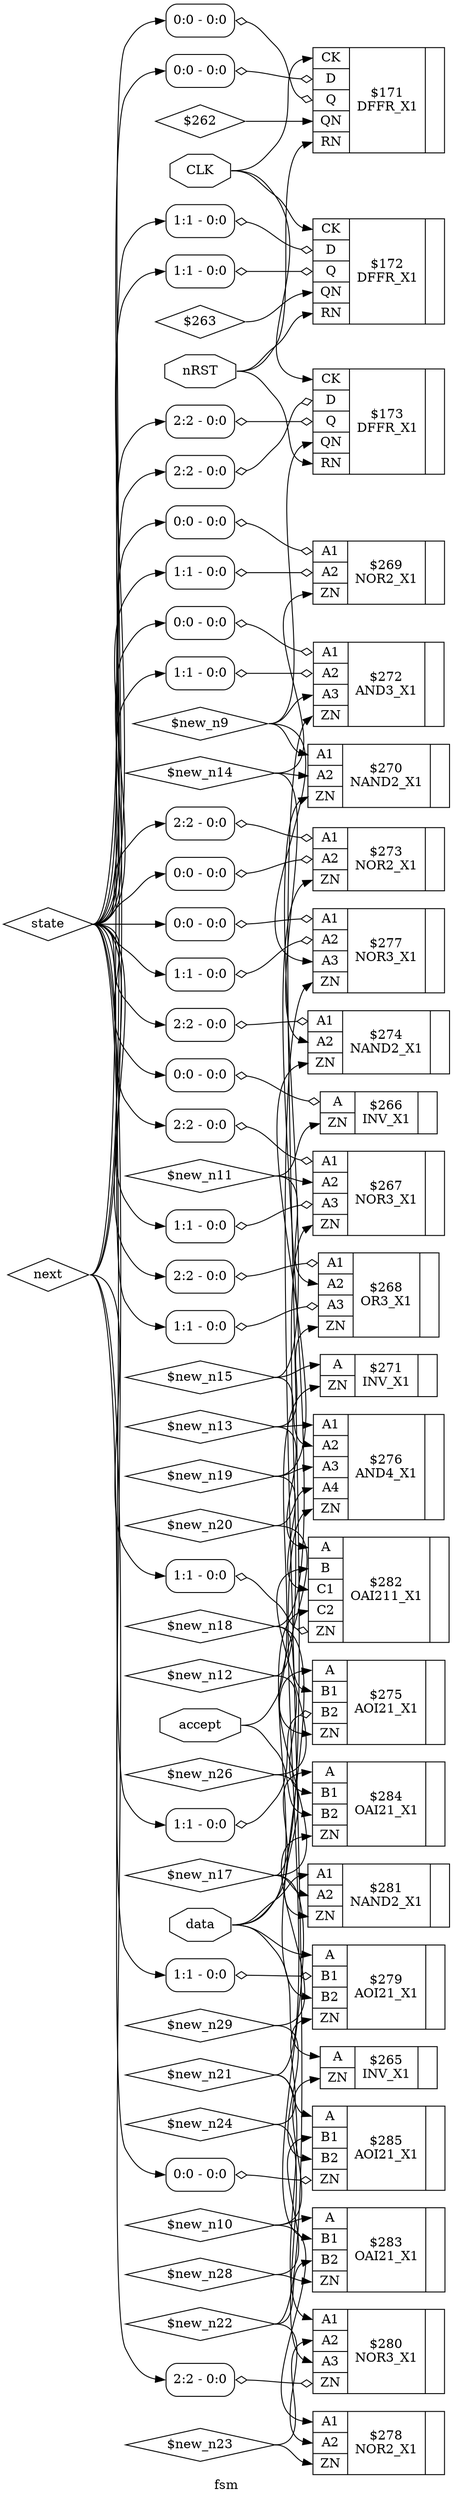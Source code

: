 digraph "fsm" {
label="fsm";
rankdir="LR";
remincross=true;
n21 [ shape=octagon, label="CLK", color="black", fontcolor="black"];
n22 [ shape=octagon, label="accept", color="black", fontcolor="black"];
n23 [ shape=octagon, label="data", color="black", fontcolor="black"];
n24 [ shape=octagon, label="nRST", color="black", fontcolor="black"];
n25 [ shape=diamond, label="next", color="black", fontcolor="black"];
n26 [ shape=diamond, label="state", color="black", fontcolor="black"];
c29 [ shape=record, label="{{<p27> A|<p28> ZN}|$265\nINV_X1|{}}",  ];
c30 [ shape=record, label="{{<p27> A|<p28> ZN}|$266\nINV_X1|{}}",  ];
x0 [ shape=record, style=rounded, label="<s0> 0:0 - 0:0 ", color="black", fontcolor="black" ];
x0:e -> c30:p27:w [arrowhead=odiamond, arrowtail=odiamond, dir=both, color="black", fontcolor="black", label=""];
c34 [ shape=record, label="{{<p31> A1|<p32> A2|<p33> A3|<p28> ZN}|$267\nNOR3_X1|{}}",  ];
x1 [ shape=record, style=rounded, label="<s0> 2:2 - 0:0 ", color="black", fontcolor="black" ];
x1:e -> c34:p31:w [arrowhead=odiamond, arrowtail=odiamond, dir=both, color="black", fontcolor="black", label=""];
x2 [ shape=record, style=rounded, label="<s0> 1:1 - 0:0 ", color="black", fontcolor="black" ];
x2:e -> c34:p33:w [arrowhead=odiamond, arrowtail=odiamond, dir=both, color="black", fontcolor="black", label=""];
c35 [ shape=record, label="{{<p31> A1|<p32> A2|<p33> A3|<p28> ZN}|$268\nOR3_X1|{}}",  ];
x3 [ shape=record, style=rounded, label="<s0> 2:2 - 0:0 ", color="black", fontcolor="black" ];
x3:e -> c35:p31:w [arrowhead=odiamond, arrowtail=odiamond, dir=both, color="black", fontcolor="black", label=""];
x4 [ shape=record, style=rounded, label="<s0> 1:1 - 0:0 ", color="black", fontcolor="black" ];
x4:e -> c35:p33:w [arrowhead=odiamond, arrowtail=odiamond, dir=both, color="black", fontcolor="black", label=""];
c36 [ shape=record, label="{{<p31> A1|<p32> A2|<p28> ZN}|$269\nNOR2_X1|{}}",  ];
x5 [ shape=record, style=rounded, label="<s0> 0:0 - 0:0 ", color="black", fontcolor="black" ];
x5:e -> c36:p31:w [arrowhead=odiamond, arrowtail=odiamond, dir=both, color="black", fontcolor="black", label=""];
x6 [ shape=record, style=rounded, label="<s0> 1:1 - 0:0 ", color="black", fontcolor="black" ];
x6:e -> c36:p32:w [arrowhead=odiamond, arrowtail=odiamond, dir=both, color="black", fontcolor="black", label=""];
c37 [ shape=record, label="{{<p31> A1|<p32> A2|<p28> ZN}|$270\nNAND2_X1|{}}",  ];
c38 [ shape=record, label="{{<p27> A|<p28> ZN}|$271\nINV_X1|{}}",  ];
c39 [ shape=record, label="{{<p31> A1|<p32> A2|<p33> A3|<p28> ZN}|$272\nAND3_X1|{}}",  ];
x7 [ shape=record, style=rounded, label="<s0> 0:0 - 0:0 ", color="black", fontcolor="black" ];
x7:e -> c39:p31:w [arrowhead=odiamond, arrowtail=odiamond, dir=both, color="black", fontcolor="black", label=""];
x8 [ shape=record, style=rounded, label="<s0> 1:1 - 0:0 ", color="black", fontcolor="black" ];
x8:e -> c39:p32:w [arrowhead=odiamond, arrowtail=odiamond, dir=both, color="black", fontcolor="black", label=""];
c40 [ shape=record, label="{{<p31> A1|<p32> A2|<p28> ZN}|$273\nNOR2_X1|{}}",  ];
x9 [ shape=record, style=rounded, label="<s0> 2:2 - 0:0 ", color="black", fontcolor="black" ];
x9:e -> c40:p31:w [arrowhead=odiamond, arrowtail=odiamond, dir=both, color="black", fontcolor="black", label=""];
x10 [ shape=record, style=rounded, label="<s0> 0:0 - 0:0 ", color="black", fontcolor="black" ];
x10:e -> c40:p32:w [arrowhead=odiamond, arrowtail=odiamond, dir=both, color="black", fontcolor="black", label=""];
c41 [ shape=record, label="{{<p31> A1|<p32> A2|<p28> ZN}|$274\nNAND2_X1|{}}",  ];
x11 [ shape=record, style=rounded, label="<s0> 2:2 - 0:0 ", color="black", fontcolor="black" ];
x11:e -> c41:p31:w [arrowhead=odiamond, arrowtail=odiamond, dir=both, color="black", fontcolor="black", label=""];
c44 [ shape=record, label="{{<p27> A|<p42> B1|<p43> B2|<p28> ZN}|$275\nAOI21_X1|{}}",  ];
x12 [ shape=record, style=rounded, label="<s0> 1:1 - 0:0 ", color="black", fontcolor="black" ];
x12:e -> c44:p43:w [arrowhead=odiamond, arrowtail=odiamond, dir=both, color="black", fontcolor="black", label=""];
c46 [ shape=record, label="{{<p31> A1|<p32> A2|<p33> A3|<p45> A4|<p28> ZN}|$276\nAND4_X1|{}}",  ];
c47 [ shape=record, label="{{<p31> A1|<p32> A2|<p33> A3|<p28> ZN}|$277\nNOR3_X1|{}}",  ];
x13 [ shape=record, style=rounded, label="<s0> 0:0 - 0:0 ", color="black", fontcolor="black" ];
x13:e -> c47:p31:w [arrowhead=odiamond, arrowtail=odiamond, dir=both, color="black", fontcolor="black", label=""];
x14 [ shape=record, style=rounded, label="<s0> 1:1 - 0:0 ", color="black", fontcolor="black" ];
x14:e -> c47:p32:w [arrowhead=odiamond, arrowtail=odiamond, dir=both, color="black", fontcolor="black", label=""];
c48 [ shape=record, label="{{<p31> A1|<p32> A2|<p28> ZN}|$278\nNOR2_X1|{}}",  ];
c49 [ shape=record, label="{{<p27> A|<p42> B1|<p43> B2|<p28> ZN}|$279\nAOI21_X1|{}}",  ];
x15 [ shape=record, style=rounded, label="<s0> 1:1 - 0:0 ", color="black", fontcolor="black" ];
x15:e -> c49:p42:w [arrowhead=odiamond, arrowtail=odiamond, dir=both, color="black", fontcolor="black", label=""];
c50 [ shape=record, label="{{<p31> A1|<p32> A2|<p33> A3|<p28> ZN}|$280\nNOR3_X1|{}}",  ];
x16 [ shape=record, style=rounded, label="<s0> 2:2 - 0:0 ", color="black", fontcolor="black" ];
x16:e -> c50:p28:w [arrowhead=odiamond, arrowtail=odiamond, dir=both, color="black", fontcolor="black", label=""];
c51 [ shape=record, label="{{<p31> A1|<p32> A2|<p28> ZN}|$281\nNAND2_X1|{}}",  ];
c55 [ shape=record, label="{{<p27> A|<p52> B|<p53> C1|<p54> C2|<p28> ZN}|$282\nOAI211_X1|{}}",  ];
x17 [ shape=record, style=rounded, label="<s0> 1:1 - 0:0 ", color="black", fontcolor="black" ];
x17:e -> c55:p28:w [arrowhead=odiamond, arrowtail=odiamond, dir=both, color="black", fontcolor="black", label=""];
c56 [ shape=record, label="{{<p27> A|<p42> B1|<p43> B2|<p28> ZN}|$283\nOAI21_X1|{}}",  ];
c57 [ shape=record, label="{{<p27> A|<p42> B1|<p43> B2|<p28> ZN}|$284\nOAI21_X1|{}}",  ];
c58 [ shape=record, label="{{<p27> A|<p42> B1|<p43> B2|<p28> ZN}|$285\nAOI21_X1|{}}",  ];
x18 [ shape=record, style=rounded, label="<s0> 0:0 - 0:0 ", color="black", fontcolor="black" ];
x18:e -> c58:p28:w [arrowhead=odiamond, arrowtail=odiamond, dir=both, color="black", fontcolor="black", label=""];
c64 [ shape=record, label="{{<p59> CK|<p60> D|<p61> Q|<p62> QN|<p63> RN}|$171\nDFFR_X1|{}}",  ];
x19 [ shape=record, style=rounded, label="<s0> 0:0 - 0:0 ", color="black", fontcolor="black" ];
x19:e -> c64:p60:w [arrowhead=odiamond, arrowtail=odiamond, dir=both, color="black", fontcolor="black", label=""];
x20 [ shape=record, style=rounded, label="<s0> 0:0 - 0:0 ", color="black", fontcolor="black" ];
x20:e -> c64:p61:w [arrowhead=odiamond, arrowtail=odiamond, dir=both, color="black", fontcolor="black", label=""];
c65 [ shape=record, label="{{<p59> CK|<p60> D|<p61> Q|<p62> QN|<p63> RN}|$172\nDFFR_X1|{}}",  ];
x21 [ shape=record, style=rounded, label="<s0> 1:1 - 0:0 ", color="black", fontcolor="black" ];
x21:e -> c65:p60:w [arrowhead=odiamond, arrowtail=odiamond, dir=both, color="black", fontcolor="black", label=""];
x22 [ shape=record, style=rounded, label="<s0> 1:1 - 0:0 ", color="black", fontcolor="black" ];
x22:e -> c65:p61:w [arrowhead=odiamond, arrowtail=odiamond, dir=both, color="black", fontcolor="black", label=""];
c66 [ shape=record, label="{{<p59> CK|<p60> D|<p61> Q|<p62> QN|<p63> RN}|$173\nDFFR_X1|{}}",  ];
x23 [ shape=record, style=rounded, label="<s0> 2:2 - 0:0 ", color="black", fontcolor="black" ];
x23:e -> c66:p60:w [arrowhead=odiamond, arrowtail=odiamond, dir=both, color="black", fontcolor="black", label=""];
x24 [ shape=record, style=rounded, label="<s0> 2:2 - 0:0 ", color="black", fontcolor="black" ];
x24:e -> c66:p61:w [arrowhead=odiamond, arrowtail=odiamond, dir=both, color="black", fontcolor="black", label=""];
n1 [ shape=diamond, label="$new_n9" ];
n1:e -> c37:p31:w [color="black", fontcolor="black", label=""];
n1:e -> c39:p33:w [color="black", fontcolor="black", label=""];
n1:e -> c47:p33:w [color="black", fontcolor="black", label=""];
n1:e -> c66:p62:w [color="black", fontcolor="black", label=""];
n10 [ shape=diamond, label="$new_n19" ];
n10:e -> c41:p28:w [color="black", fontcolor="black", label=""];
n10:e -> c46:p33:w [color="black", fontcolor="black", label=""];
n10:e -> c55:p53:w [color="black", fontcolor="black", label=""];
n11 [ shape=diamond, label="$new_n20" ];
n11:e -> c44:p28:w [color="black", fontcolor="black", label=""];
n11:e -> c46:p45:w [color="black", fontcolor="black", label=""];
n12 [ shape=diamond, label="$new_n21" ];
n12:e -> c46:p28:w [color="black", fontcolor="black", label=""];
n12:e -> c50:p31:w [color="black", fontcolor="black", label=""];
n12:e -> c58:p27:w [color="black", fontcolor="black", label=""];
n13 [ shape=diamond, label="$new_n22" ];
n13:e -> c47:p28:w [color="black", fontcolor="black", label=""];
n13:e -> c48:p32:w [color="black", fontcolor="black", label=""];
n13:e -> c56:p43:w [color="black", fontcolor="black", label=""];
n14 [ shape=diamond, label="$new_n23" ];
n14:e -> c48:p28:w [color="black", fontcolor="black", label=""];
n14:e -> c50:p32:w [color="black", fontcolor="black", label=""];
n15 [ shape=diamond, label="$new_n24" ];
n15:e -> c49:p28:w [color="black", fontcolor="black", label=""];
n15:e -> c50:p33:w [color="black", fontcolor="black", label=""];
n16 [ shape=diamond, label="$new_n26" ];
n16:e -> c51:p28:w [color="black", fontcolor="black", label=""];
n16:e -> c55:p52:w [color="black", fontcolor="black", label=""];
n17 [ shape=diamond, label="$new_n28" ];
n17:e -> c56:p28:w [color="black", fontcolor="black", label=""];
n17:e -> c58:p42:w [color="black", fontcolor="black", label=""];
n18 [ shape=diamond, label="$new_n29" ];
n18:e -> c57:p28:w [color="black", fontcolor="black", label=""];
n18:e -> c58:p43:w [color="black", fontcolor="black", label=""];
n19 [ shape=diamond, label="$262" ];
n19:e -> c64:p62:w [color="black", fontcolor="black", label=""];
n2 [ shape=diamond, label="$new_n10" ];
n2:e -> c29:p28:w [color="black", fontcolor="black", label=""];
n2:e -> c48:p31:w [color="black", fontcolor="black", label=""];
n2:e -> c56:p27:w [color="black", fontcolor="black", label=""];
n20 [ shape=diamond, label="$263" ];
n20:e -> c65:p62:w [color="black", fontcolor="black", label=""];
n21:e -> c64:p59:w [color="black", fontcolor="black", label=""];
n21:e -> c65:p59:w [color="black", fontcolor="black", label=""];
n21:e -> c66:p59:w [color="black", fontcolor="black", label=""];
n22:e -> c38:p28:w [color="black", fontcolor="black", label=""];
n22:e -> c57:p43:w [color="black", fontcolor="black", label=""];
n23:e -> c29:p27:w [color="black", fontcolor="black", label=""];
n23:e -> c49:p27:w [color="black", fontcolor="black", label=""];
n23:e -> c51:p31:w [color="black", fontcolor="black", label=""];
n23:e -> c55:p54:w [color="black", fontcolor="black", label=""];
n23:e -> c57:p27:w [color="black", fontcolor="black", label=""];
n24:e -> c64:p63:w [color="black", fontcolor="black", label=""];
n24:e -> c65:p63:w [color="black", fontcolor="black", label=""];
n24:e -> c66:p63:w [color="black", fontcolor="black", label=""];
n25:e -> x16:s0:w [color="black", fontcolor="black", label=""];
n25:e -> x17:s0:w [color="black", fontcolor="black", label=""];
n25:e -> x18:s0:w [color="black", fontcolor="black", label=""];
n25:e -> x19:s0:w [color="black", fontcolor="black", label=""];
n25:e -> x21:s0:w [color="black", fontcolor="black", label=""];
n25:e -> x23:s0:w [color="black", fontcolor="black", label=""];
n26:e -> x0:s0:w [color="black", fontcolor="black", label=""];
n26:e -> x10:s0:w [color="black", fontcolor="black", label=""];
n26:e -> x11:s0:w [color="black", fontcolor="black", label=""];
n26:e -> x12:s0:w [color="black", fontcolor="black", label=""];
n26:e -> x13:s0:w [color="black", fontcolor="black", label=""];
n26:e -> x14:s0:w [color="black", fontcolor="black", label=""];
n26:e -> x15:s0:w [color="black", fontcolor="black", label=""];
n26:e -> x1:s0:w [color="black", fontcolor="black", label=""];
n26:e -> x20:s0:w [color="black", fontcolor="black", label=""];
n26:e -> x22:s0:w [color="black", fontcolor="black", label=""];
n26:e -> x24:s0:w [color="black", fontcolor="black", label=""];
n26:e -> x2:s0:w [color="black", fontcolor="black", label=""];
n26:e -> x3:s0:w [color="black", fontcolor="black", label=""];
n26:e -> x4:s0:w [color="black", fontcolor="black", label=""];
n26:e -> x5:s0:w [color="black", fontcolor="black", label=""];
n26:e -> x6:s0:w [color="black", fontcolor="black", label=""];
n26:e -> x7:s0:w [color="black", fontcolor="black", label=""];
n26:e -> x8:s0:w [color="black", fontcolor="black", label=""];
n26:e -> x9:s0:w [color="black", fontcolor="black", label=""];
n3 [ shape=diamond, label="$new_n11" ];
n3:e -> c30:p28:w [color="black", fontcolor="black", label=""];
n3:e -> c34:p32:w [color="black", fontcolor="black", label=""];
n3:e -> c35:p32:w [color="black", fontcolor="black", label=""];
n4 [ shape=diamond, label="$new_n12" ];
n4:e -> c34:p28:w [color="black", fontcolor="black", label=""];
n4:e -> c57:p42:w [color="black", fontcolor="black", label=""];
n5 [ shape=diamond, label="$new_n13" ];
n5:e -> c35:p28:w [color="black", fontcolor="black", label=""];
n5:e -> c46:p31:w [color="black", fontcolor="black", label=""];
n5:e -> c55:p27:w [color="black", fontcolor="black", label=""];
n6 [ shape=diamond, label="$new_n14" ];
n6:e -> c36:p28:w [color="black", fontcolor="black", label=""];
n6:e -> c37:p32:w [color="black", fontcolor="black", label=""];
n6:e -> c41:p32:w [color="black", fontcolor="black", label=""];
n7 [ shape=diamond, label="$new_n15" ];
n7:e -> c37:p28:w [color="black", fontcolor="black", label=""];
n7:e -> c38:p27:w [color="black", fontcolor="black", label=""];
n7:e -> c46:p32:w [color="black", fontcolor="black", label=""];
n8 [ shape=diamond, label="$new_n17" ];
n8:e -> c39:p28:w [color="black", fontcolor="black", label=""];
n8:e -> c44:p27:w [color="black", fontcolor="black", label=""];
n8:e -> c51:p32:w [color="black", fontcolor="black", label=""];
n8:e -> c56:p42:w [color="black", fontcolor="black", label=""];
n9 [ shape=diamond, label="$new_n18" ];
n9:e -> c40:p28:w [color="black", fontcolor="black", label=""];
n9:e -> c44:p42:w [color="black", fontcolor="black", label=""];
n9:e -> c49:p43:w [color="black", fontcolor="black", label=""];
}
